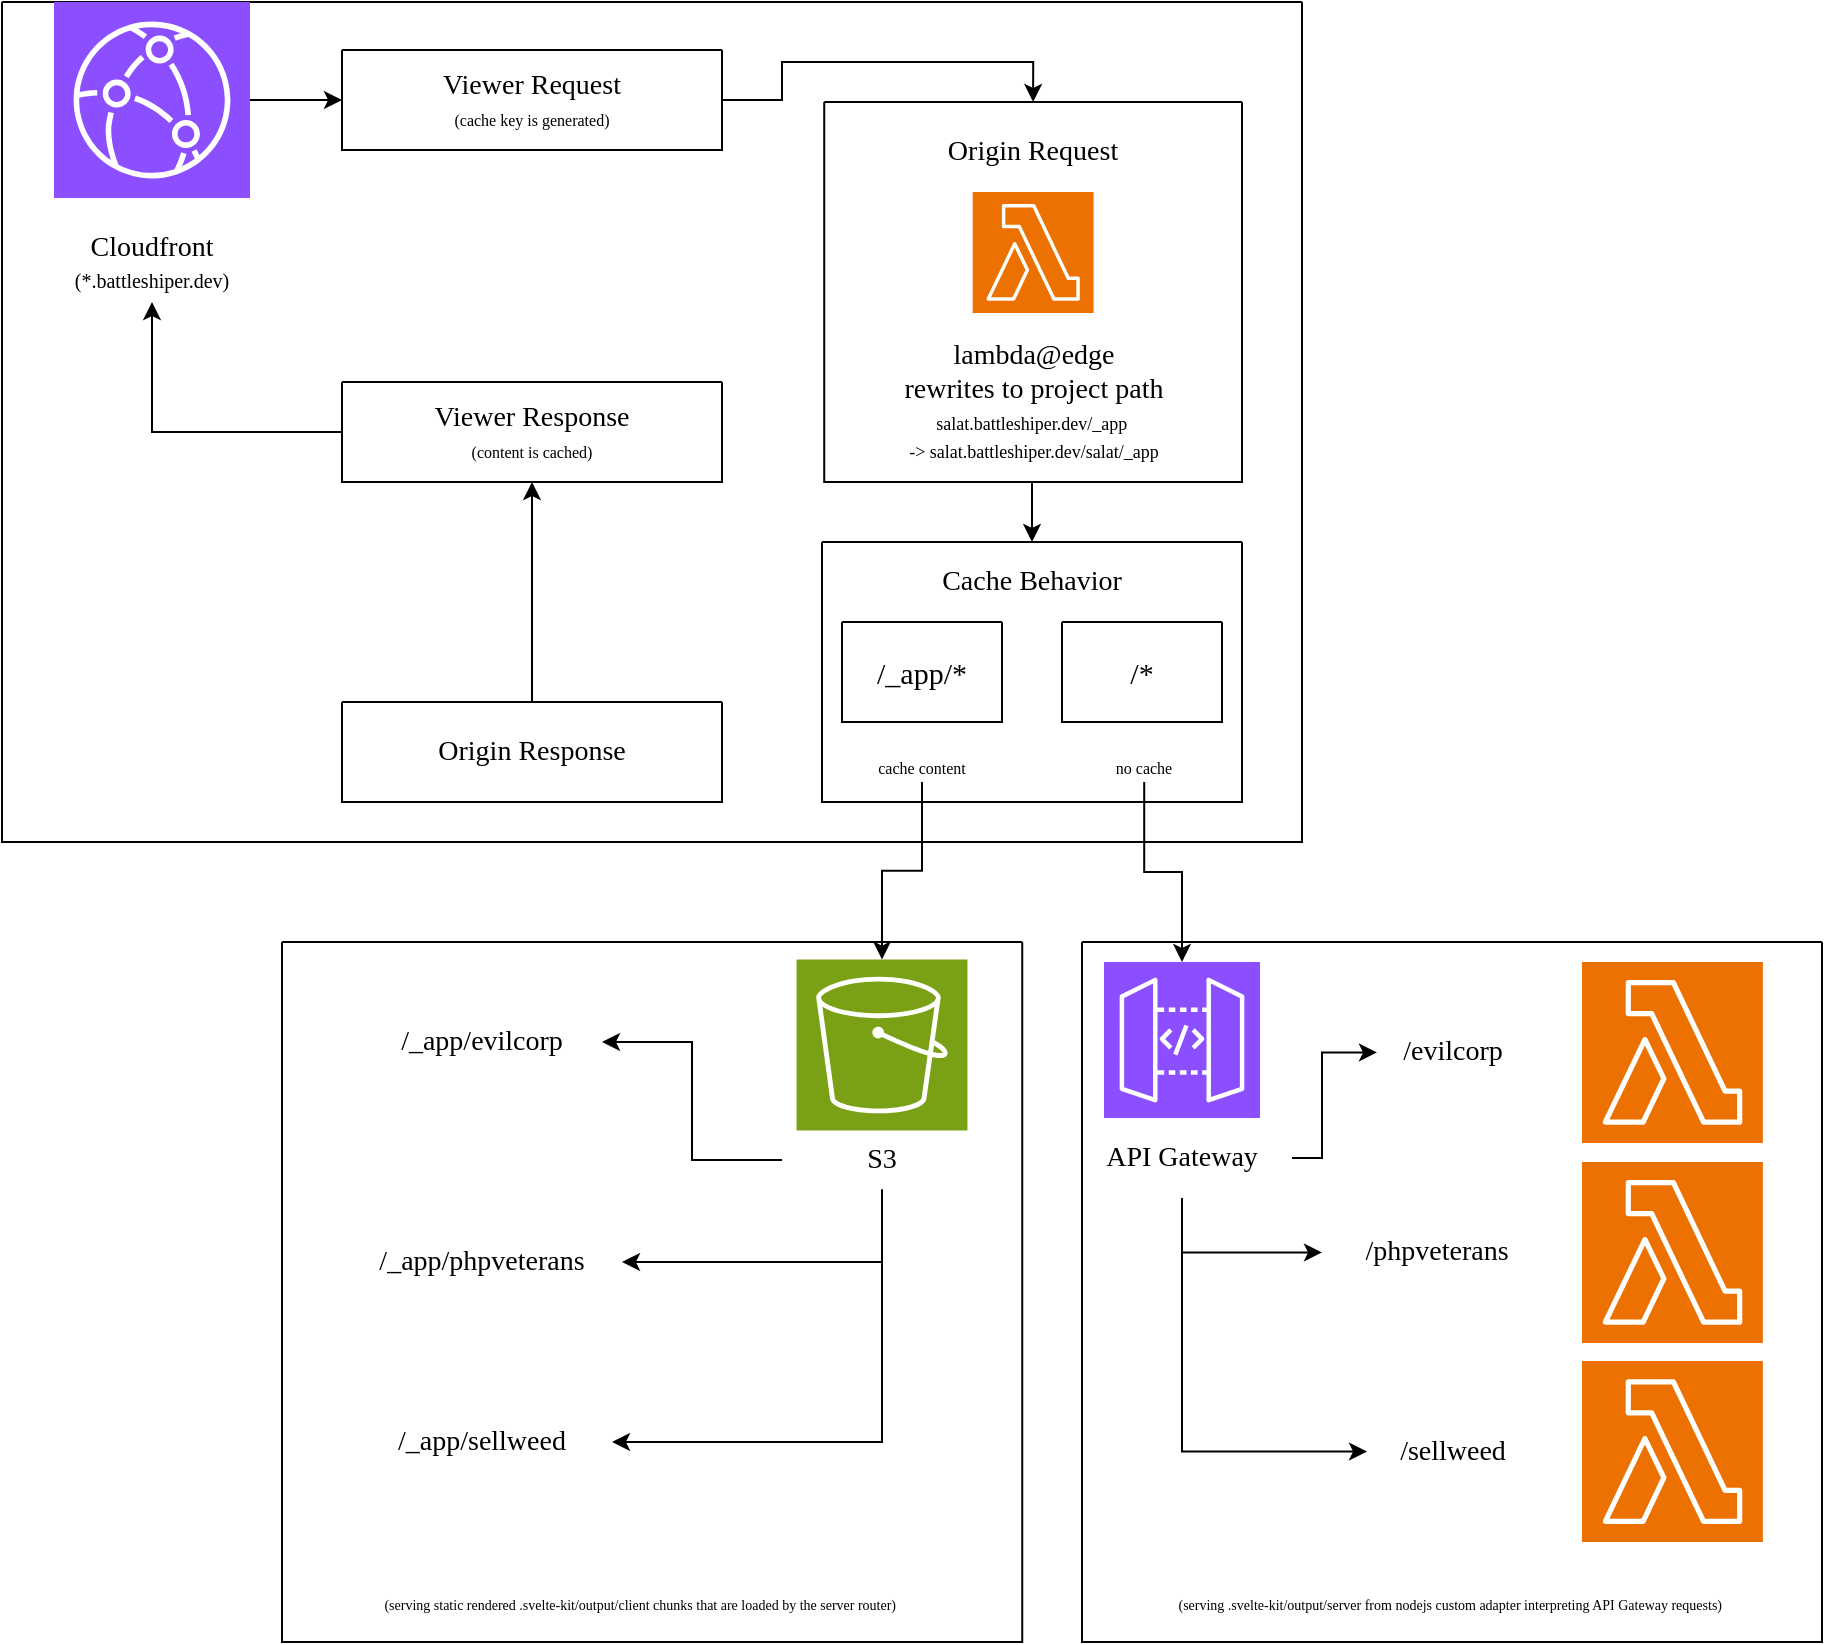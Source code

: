 <mxfile version="24.6.4" type="device">
  <diagram name="Page-1" id="aea2eVyua5f_ueuhamic">
    <mxGraphModel dx="1195" dy="662" grid="1" gridSize="10" guides="1" tooltips="1" connect="1" arrows="1" fold="1" page="1" pageScale="1" pageWidth="850" pageHeight="1100" math="0" shadow="0">
      <root>
        <mxCell id="0" />
        <mxCell id="1" parent="0" />
        <mxCell id="OIH57Cj0RyYtuAbzgee4-18" value="" style="swimlane;startSize=0;" vertex="1" parent="1">
          <mxGeometry x="80" y="60" width="650" height="420" as="geometry" />
        </mxCell>
        <mxCell id="OIH57Cj0RyYtuAbzgee4-5" value="" style="group" vertex="1" connectable="0" parent="OIH57Cj0RyYtuAbzgee4-18">
          <mxGeometry width="150" height="150" as="geometry" />
        </mxCell>
        <mxCell id="OIH57Cj0RyYtuAbzgee4-3" value="" style="sketch=0;points=[[0,0,0],[0.25,0,0],[0.5,0,0],[0.75,0,0],[1,0,0],[0,1,0],[0.25,1,0],[0.5,1,0],[0.75,1,0],[1,1,0],[0,0.25,0],[0,0.5,0],[0,0.75,0],[1,0.25,0],[1,0.5,0],[1,0.75,0]];outlineConnect=0;fontColor=#232F3E;fillColor=#8C4FFF;strokeColor=#ffffff;dashed=0;verticalLabelPosition=bottom;verticalAlign=top;align=center;html=1;fontSize=12;fontStyle=0;aspect=fixed;shape=mxgraph.aws4.resourceIcon;resIcon=mxgraph.aws4.cloudfront;" vertex="1" parent="OIH57Cj0RyYtuAbzgee4-5">
          <mxGeometry x="26" width="98" height="98" as="geometry" />
        </mxCell>
        <mxCell id="OIH57Cj0RyYtuAbzgee4-4" value="&lt;font style=&quot;font-size: 14px;&quot; data-font-src=&quot;https://fonts.googleapis.com/css?family=Ubuntu&quot;&gt;Cloudfront&lt;/font&gt;&lt;div&gt;&lt;font style=&quot;font-size: 10px;&quot;&gt;(*.battleshiper.dev)&lt;/font&gt;&lt;/div&gt;" style="text;html=1;align=center;verticalAlign=middle;whiteSpace=wrap;rounded=0;fontFamily=Ubuntu;fontSource=https%3A%2F%2Ffonts.googleapis.com%2Fcss%3Ffamily%3DUbuntu;" vertex="1" parent="OIH57Cj0RyYtuAbzgee4-5">
          <mxGeometry y="110" width="150" height="40" as="geometry" />
        </mxCell>
        <mxCell id="OIH57Cj0RyYtuAbzgee4-29" style="edgeStyle=orthogonalEdgeStyle;rounded=0;orthogonalLoop=1;jettySize=auto;html=1;entryX=0.5;entryY=0;entryDx=0;entryDy=0;exitX=1;exitY=0.5;exitDx=0;exitDy=0;" edge="1" parent="OIH57Cj0RyYtuAbzgee4-18" source="OIH57Cj0RyYtuAbzgee4-15" target="OIH57Cj0RyYtuAbzgee4-16">
          <mxGeometry relative="1" as="geometry">
            <Array as="points">
              <mxPoint x="390" y="49" />
              <mxPoint x="390" y="30" />
              <mxPoint x="515" y="30" />
            </Array>
          </mxGeometry>
        </mxCell>
        <mxCell id="OIH57Cj0RyYtuAbzgee4-15" value="" style="swimlane;startSize=0;" vertex="1" parent="OIH57Cj0RyYtuAbzgee4-18">
          <mxGeometry x="170" y="24" width="190" height="50" as="geometry" />
        </mxCell>
        <mxCell id="OIH57Cj0RyYtuAbzgee4-9" value="&lt;span style=&quot;font-size: 14px;&quot;&gt;Viewer Request&lt;/span&gt;&lt;br&gt;&lt;font style=&quot;font-size: 8px;&quot;&gt;(cache key is generated)&lt;/font&gt;" style="text;html=1;align=center;verticalAlign=middle;whiteSpace=wrap;rounded=0;fontFamily=Ubuntu;fontSource=https%3A%2F%2Ffonts.googleapis.com%2Fcss%3Ffamily%3DUbuntu;" vertex="1" parent="OIH57Cj0RyYtuAbzgee4-15">
          <mxGeometry x="20" y="5" width="150" height="40" as="geometry" />
        </mxCell>
        <mxCell id="OIH57Cj0RyYtuAbzgee4-21" value="" style="group" vertex="1" connectable="0" parent="OIH57Cj0RyYtuAbzgee4-18">
          <mxGeometry x="380" y="50" width="240" height="190" as="geometry" />
        </mxCell>
        <mxCell id="OIH57Cj0RyYtuAbzgee4-20" value="" style="group" vertex="1" connectable="0" parent="OIH57Cj0RyYtuAbzgee4-21">
          <mxGeometry x="31.111" width="208.889" height="190" as="geometry" />
        </mxCell>
        <mxCell id="OIH57Cj0RyYtuAbzgee4-16" value="" style="swimlane;startSize=0;" vertex="1" parent="OIH57Cj0RyYtuAbzgee4-20">
          <mxGeometry width="208.889" height="190" as="geometry" />
        </mxCell>
        <mxCell id="OIH57Cj0RyYtuAbzgee4-8" value="&lt;span style=&quot;font-size: 14px;&quot;&gt;Origin Request&lt;/span&gt;" style="text;html=1;align=center;verticalAlign=middle;whiteSpace=wrap;rounded=0;fontFamily=Ubuntu;fontSource=https%3A%2F%2Ffonts.googleapis.com%2Fcss%3Ffamily%3DUbuntu;" vertex="1" parent="OIH57Cj0RyYtuAbzgee4-16">
          <mxGeometry x="37.782" y="5" width="133.333" height="40" as="geometry" />
        </mxCell>
        <mxCell id="OIH57Cj0RyYtuAbzgee4-1" value="" style="sketch=0;points=[[0,0,0],[0.25,0,0],[0.5,0,0],[0.75,0,0],[1,0,0],[0,1,0],[0.25,1,0],[0.5,1,0],[0.75,1,0],[1,1,0],[0,0.25,0],[0,0.5,0],[0,0.75,0],[1,0.25,0],[1,0.5,0],[1,0.75,0]];outlineConnect=0;fontColor=#232F3E;fillColor=#ED7100;strokeColor=#ffffff;dashed=0;verticalLabelPosition=bottom;verticalAlign=top;align=center;html=1;fontSize=12;fontStyle=0;aspect=fixed;shape=mxgraph.aws4.resourceIcon;resIcon=mxgraph.aws4.lambda;" vertex="1" parent="OIH57Cj0RyYtuAbzgee4-16">
          <mxGeometry x="74.227" y="45" width="60.444" height="60.444" as="geometry" />
        </mxCell>
        <mxCell id="OIH57Cj0RyYtuAbzgee4-6" value="&lt;span style=&quot;font-size: 14px;&quot;&gt;lambda@edge&lt;/span&gt;&lt;br&gt;&lt;span style=&quot;font-size: 14px;&quot;&gt;rewrites to project path&lt;/span&gt;&lt;br&gt;&lt;font style=&quot;font-size: 9px;&quot;&gt;salat.battleshiper.dev/_app&amp;nbsp;&lt;/font&gt;&lt;div&gt;&lt;font style=&quot;font-size: 9px;&quot;&gt;-&amp;gt; salat.battleshiper.dev/salat/_app&lt;/font&gt;&lt;/div&gt;" style="text;html=1;align=center;verticalAlign=middle;whiteSpace=wrap;rounded=0;fontFamily=Ubuntu;fontSource=https%3A%2F%2Ffonts.googleapis.com%2Fcss%3Ffamily%3DUbuntu;" vertex="1" parent="OIH57Cj0RyYtuAbzgee4-16">
          <mxGeometry x="-15.551" y="130" width="240" height="40" as="geometry" />
        </mxCell>
        <mxCell id="OIH57Cj0RyYtuAbzgee4-32" style="edgeStyle=orthogonalEdgeStyle;rounded=0;orthogonalLoop=1;jettySize=auto;html=1;entryX=0.5;entryY=1;entryDx=0;entryDy=0;" edge="1" parent="OIH57Cj0RyYtuAbzgee4-18" source="OIH57Cj0RyYtuAbzgee4-22" target="OIH57Cj0RyYtuAbzgee4-24">
          <mxGeometry relative="1" as="geometry" />
        </mxCell>
        <mxCell id="OIH57Cj0RyYtuAbzgee4-22" value="" style="swimlane;startSize=0;" vertex="1" parent="OIH57Cj0RyYtuAbzgee4-18">
          <mxGeometry x="170" y="350" width="190" height="50" as="geometry" />
        </mxCell>
        <mxCell id="OIH57Cj0RyYtuAbzgee4-23" value="&lt;span style=&quot;font-size: 14px;&quot;&gt;Origin Response&lt;/span&gt;" style="text;html=1;align=center;verticalAlign=middle;whiteSpace=wrap;rounded=0;fontFamily=Ubuntu;fontSource=https%3A%2F%2Ffonts.googleapis.com%2Fcss%3Ffamily%3DUbuntu;" vertex="1" parent="OIH57Cj0RyYtuAbzgee4-22">
          <mxGeometry x="20" y="5" width="150" height="40" as="geometry" />
        </mxCell>
        <mxCell id="OIH57Cj0RyYtuAbzgee4-31" style="edgeStyle=orthogonalEdgeStyle;rounded=0;orthogonalLoop=1;jettySize=auto;html=1;entryX=0.5;entryY=1;entryDx=0;entryDy=0;" edge="1" parent="OIH57Cj0RyYtuAbzgee4-18" source="OIH57Cj0RyYtuAbzgee4-24" target="OIH57Cj0RyYtuAbzgee4-4">
          <mxGeometry relative="1" as="geometry" />
        </mxCell>
        <mxCell id="OIH57Cj0RyYtuAbzgee4-24" value="" style="swimlane;startSize=0;" vertex="1" parent="OIH57Cj0RyYtuAbzgee4-18">
          <mxGeometry x="170" y="190" width="190" height="50" as="geometry" />
        </mxCell>
        <mxCell id="OIH57Cj0RyYtuAbzgee4-25" value="&lt;span style=&quot;font-size: 14px;&quot;&gt;Viewer Response&lt;/span&gt;&lt;br&gt;&lt;font style=&quot;font-size: 8px;&quot;&gt;(content is cached)&lt;/font&gt;" style="text;html=1;align=center;verticalAlign=middle;whiteSpace=wrap;rounded=0;fontFamily=Ubuntu;fontSource=https%3A%2F%2Ffonts.googleapis.com%2Fcss%3Ffamily%3DUbuntu;" vertex="1" parent="OIH57Cj0RyYtuAbzgee4-24">
          <mxGeometry x="20" y="5" width="150" height="40" as="geometry" />
        </mxCell>
        <mxCell id="OIH57Cj0RyYtuAbzgee4-28" style="edgeStyle=orthogonalEdgeStyle;rounded=0;orthogonalLoop=1;jettySize=auto;html=1;entryX=0;entryY=0.5;entryDx=0;entryDy=0;" edge="1" parent="OIH57Cj0RyYtuAbzgee4-18" source="OIH57Cj0RyYtuAbzgee4-3" target="OIH57Cj0RyYtuAbzgee4-15">
          <mxGeometry relative="1" as="geometry" />
        </mxCell>
        <mxCell id="OIH57Cj0RyYtuAbzgee4-33" value="" style="swimlane;startSize=0;" vertex="1" parent="OIH57Cj0RyYtuAbzgee4-18">
          <mxGeometry x="410" y="270" width="210" height="130" as="geometry" />
        </mxCell>
        <mxCell id="OIH57Cj0RyYtuAbzgee4-34" value="&lt;span style=&quot;font-size: 14px;&quot;&gt;Cache Behavior&lt;/span&gt;" style="text;html=1;align=center;verticalAlign=middle;whiteSpace=wrap;rounded=0;fontFamily=Ubuntu;fontSource=https%3A%2F%2Ffonts.googleapis.com%2Fcss%3Ffamily%3DUbuntu;" vertex="1" parent="OIH57Cj0RyYtuAbzgee4-33">
          <mxGeometry x="30" width="150" height="40" as="geometry" />
        </mxCell>
        <mxCell id="OIH57Cj0RyYtuAbzgee4-51" value="&lt;font style=&quot;font-size: 8px;&quot;&gt;no cache&lt;/font&gt;" style="text;html=1;align=center;verticalAlign=middle;whiteSpace=wrap;rounded=0;fontFamily=Ubuntu;fontSource=https%3A%2F%2Ffonts.googleapis.com%2Fcss%3Ffamily%3DUbuntu;fontSize=15;" vertex="1" parent="OIH57Cj0RyYtuAbzgee4-33">
          <mxGeometry x="130" y="100" width="62.22" height="20" as="geometry" />
        </mxCell>
        <mxCell id="OIH57Cj0RyYtuAbzgee4-55" value="" style="group" vertex="1" connectable="0" parent="OIH57Cj0RyYtuAbzgee4-33">
          <mxGeometry x="10" y="40" width="80" height="80" as="geometry" />
        </mxCell>
        <mxCell id="OIH57Cj0RyYtuAbzgee4-39" value="" style="group" vertex="1" connectable="0" parent="OIH57Cj0RyYtuAbzgee4-55">
          <mxGeometry width="80" height="50" as="geometry" />
        </mxCell>
        <mxCell id="OIH57Cj0RyYtuAbzgee4-36" value="" style="swimlane;startSize=0;" vertex="1" parent="OIH57Cj0RyYtuAbzgee4-39">
          <mxGeometry width="80" height="50" as="geometry" />
        </mxCell>
        <mxCell id="OIH57Cj0RyYtuAbzgee4-38" value="&lt;font style=&quot;font-size: 15px;&quot;&gt;/_app/*&lt;/font&gt;" style="text;html=1;align=center;verticalAlign=middle;whiteSpace=wrap;rounded=0;fontFamily=Ubuntu;fontSource=https%3A%2F%2Ffonts.googleapis.com%2Fcss%3Ffamily%3DUbuntu;fontSize=15;" vertex="1" parent="OIH57Cj0RyYtuAbzgee4-39">
          <mxGeometry x="8.889" y="5" width="62.222" height="40" as="geometry" />
        </mxCell>
        <mxCell id="OIH57Cj0RyYtuAbzgee4-50" value="&lt;font style=&quot;font-size: 8px;&quot;&gt;cache content&lt;/font&gt;" style="text;html=1;align=center;verticalAlign=middle;whiteSpace=wrap;rounded=0;fontFamily=Ubuntu;fontSource=https%3A%2F%2Ffonts.googleapis.com%2Fcss%3Ffamily%3DUbuntu;fontSize=15;" vertex="1" parent="OIH57Cj0RyYtuAbzgee4-55">
          <mxGeometry x="8.89" y="60" width="62.22" height="20" as="geometry" />
        </mxCell>
        <mxCell id="OIH57Cj0RyYtuAbzgee4-35" style="edgeStyle=orthogonalEdgeStyle;rounded=0;orthogonalLoop=1;jettySize=auto;html=1;entryX=0.5;entryY=0;entryDx=0;entryDy=0;" edge="1" parent="OIH57Cj0RyYtuAbzgee4-18" target="OIH57Cj0RyYtuAbzgee4-34">
          <mxGeometry relative="1" as="geometry">
            <mxPoint x="510" y="240" as="sourcePoint" />
          </mxGeometry>
        </mxCell>
        <mxCell id="OIH57Cj0RyYtuAbzgee4-46" value="" style="group" vertex="1" connectable="0" parent="1">
          <mxGeometry x="610" y="370" width="80" height="50" as="geometry" />
        </mxCell>
        <mxCell id="OIH57Cj0RyYtuAbzgee4-47" value="" style="swimlane;startSize=0;" vertex="1" parent="OIH57Cj0RyYtuAbzgee4-46">
          <mxGeometry width="80" height="50" as="geometry" />
        </mxCell>
        <mxCell id="OIH57Cj0RyYtuAbzgee4-48" value="&lt;font style=&quot;font-size: 15px;&quot;&gt;/*&lt;/font&gt;" style="text;html=1;align=center;verticalAlign=middle;whiteSpace=wrap;rounded=0;fontFamily=Ubuntu;fontSource=https%3A%2F%2Ffonts.googleapis.com%2Fcss%3Ffamily%3DUbuntu;fontSize=15;" vertex="1" parent="OIH57Cj0RyYtuAbzgee4-46">
          <mxGeometry x="8.889" y="5" width="62.222" height="40" as="geometry" />
        </mxCell>
        <mxCell id="OIH57Cj0RyYtuAbzgee4-54" style="edgeStyle=orthogonalEdgeStyle;rounded=0;orthogonalLoop=1;jettySize=auto;html=1;entryX=0.5;entryY=0;entryDx=0;entryDy=0;entryPerimeter=0;" edge="1" parent="1" source="OIH57Cj0RyYtuAbzgee4-51" target="OIH57Cj0RyYtuAbzgee4-2">
          <mxGeometry relative="1" as="geometry" />
        </mxCell>
        <mxCell id="OIH57Cj0RyYtuAbzgee4-57" value="" style="swimlane;startSize=0;" vertex="1" parent="1">
          <mxGeometry x="620" y="530" width="370" height="350" as="geometry" />
        </mxCell>
        <mxCell id="OIH57Cj0RyYtuAbzgee4-73" style="edgeStyle=orthogonalEdgeStyle;rounded=0;orthogonalLoop=1;jettySize=auto;html=1;entryX=0;entryY=0.5;entryDx=0;entryDy=0;exitX=0.5;exitY=1;exitDx=0;exitDy=0;" edge="1" parent="OIH57Cj0RyYtuAbzgee4-57" source="OIH57Cj0RyYtuAbzgee4-58" target="OIH57Cj0RyYtuAbzgee4-64">
          <mxGeometry relative="1" as="geometry" />
        </mxCell>
        <mxCell id="OIH57Cj0RyYtuAbzgee4-74" style="edgeStyle=orthogonalEdgeStyle;rounded=0;orthogonalLoop=1;jettySize=auto;html=1;entryX=0;entryY=0.5;entryDx=0;entryDy=0;exitX=0.5;exitY=1;exitDx=0;exitDy=0;" edge="1" parent="OIH57Cj0RyYtuAbzgee4-57" source="OIH57Cj0RyYtuAbzgee4-58" target="OIH57Cj0RyYtuAbzgee4-62">
          <mxGeometry relative="1" as="geometry" />
        </mxCell>
        <mxCell id="OIH57Cj0RyYtuAbzgee4-75" style="edgeStyle=orthogonalEdgeStyle;rounded=0;orthogonalLoop=1;jettySize=auto;html=1;entryX=0;entryY=0.5;entryDx=0;entryDy=0;" edge="1" parent="OIH57Cj0RyYtuAbzgee4-57" source="OIH57Cj0RyYtuAbzgee4-58" target="OIH57Cj0RyYtuAbzgee4-60">
          <mxGeometry relative="1" as="geometry">
            <Array as="points">
              <mxPoint x="120" y="108" />
              <mxPoint x="120" y="55" />
            </Array>
          </mxGeometry>
        </mxCell>
        <mxCell id="OIH57Cj0RyYtuAbzgee4-58" value="&lt;span style=&quot;font-size: 14px;&quot;&gt;API Gateway&lt;/span&gt;" style="text;html=1;align=center;verticalAlign=middle;whiteSpace=wrap;rounded=0;fontFamily=Ubuntu;fontSource=https%3A%2F%2Ffonts.googleapis.com%2Fcss%3Ffamily%3DUbuntu;" vertex="1" parent="OIH57Cj0RyYtuAbzgee4-57">
          <mxGeometry x="-5" y="88" width="110" height="40" as="geometry" />
        </mxCell>
        <mxCell id="OIH57Cj0RyYtuAbzgee4-53" value="" style="sketch=0;points=[[0,0,0],[0.25,0,0],[0.5,0,0],[0.75,0,0],[1,0,0],[0,1,0],[0.25,1,0],[0.5,1,0],[0.75,1,0],[1,1,0],[0,0.25,0],[0,0.5,0],[0,0.75,0],[1,0.25,0],[1,0.5,0],[1,0.75,0]];outlineConnect=0;fontColor=#232F3E;fillColor=#ED7100;strokeColor=#ffffff;dashed=0;verticalLabelPosition=bottom;verticalAlign=top;align=center;html=1;fontSize=12;fontStyle=0;aspect=fixed;shape=mxgraph.aws4.resourceIcon;resIcon=mxgraph.aws4.lambda;" vertex="1" parent="OIH57Cj0RyYtuAbzgee4-57">
          <mxGeometry x="250" y="10" width="90.44" height="90.44" as="geometry" />
        </mxCell>
        <mxCell id="OIH57Cj0RyYtuAbzgee4-60" value="&lt;span style=&quot;font-size: 14px;&quot;&gt;/evilcorp&lt;/span&gt;" style="text;html=1;align=center;verticalAlign=middle;whiteSpace=wrap;rounded=0;fontFamily=Ubuntu;fontSource=https%3A%2F%2Ffonts.googleapis.com%2Fcss%3Ffamily%3DUbuntu;" vertex="1" parent="OIH57Cj0RyYtuAbzgee4-57">
          <mxGeometry x="147.5" y="35.22" width="75" height="40" as="geometry" />
        </mxCell>
        <mxCell id="OIH57Cj0RyYtuAbzgee4-61" value="" style="sketch=0;points=[[0,0,0],[0.25,0,0],[0.5,0,0],[0.75,0,0],[1,0,0],[0,1,0],[0.25,1,0],[0.5,1,0],[0.75,1,0],[1,1,0],[0,0.25,0],[0,0.5,0],[0,0.75,0],[1,0.25,0],[1,0.5,0],[1,0.75,0]];outlineConnect=0;fontColor=#232F3E;fillColor=#ED7100;strokeColor=#ffffff;dashed=0;verticalLabelPosition=bottom;verticalAlign=top;align=center;html=1;fontSize=12;fontStyle=0;aspect=fixed;shape=mxgraph.aws4.resourceIcon;resIcon=mxgraph.aws4.lambda;" vertex="1" parent="OIH57Cj0RyYtuAbzgee4-57">
          <mxGeometry x="250" y="110" width="90.44" height="90.44" as="geometry" />
        </mxCell>
        <mxCell id="OIH57Cj0RyYtuAbzgee4-62" value="&lt;span style=&quot;font-size: 14px;&quot;&gt;/phpveterans&lt;/span&gt;" style="text;html=1;align=center;verticalAlign=middle;whiteSpace=wrap;rounded=0;fontFamily=Ubuntu;fontSource=https%3A%2F%2Ffonts.googleapis.com%2Fcss%3Ffamily%3DUbuntu;" vertex="1" parent="OIH57Cj0RyYtuAbzgee4-57">
          <mxGeometry x="120" y="135.22" width="115" height="40" as="geometry" />
        </mxCell>
        <mxCell id="OIH57Cj0RyYtuAbzgee4-63" value="" style="sketch=0;points=[[0,0,0],[0.25,0,0],[0.5,0,0],[0.75,0,0],[1,0,0],[0,1,0],[0.25,1,0],[0.5,1,0],[0.75,1,0],[1,1,0],[0,0.25,0],[0,0.5,0],[0,0.75,0],[1,0.25,0],[1,0.5,0],[1,0.75,0]];outlineConnect=0;fontColor=#232F3E;fillColor=#ED7100;strokeColor=#ffffff;dashed=0;verticalLabelPosition=bottom;verticalAlign=top;align=center;html=1;fontSize=12;fontStyle=0;aspect=fixed;shape=mxgraph.aws4.resourceIcon;resIcon=mxgraph.aws4.lambda;" vertex="1" parent="OIH57Cj0RyYtuAbzgee4-57">
          <mxGeometry x="250" y="209.56" width="90.44" height="90.44" as="geometry" />
        </mxCell>
        <mxCell id="OIH57Cj0RyYtuAbzgee4-64" value="&lt;span style=&quot;font-size: 14px;&quot;&gt;/sellweed&lt;/span&gt;" style="text;html=1;align=center;verticalAlign=middle;whiteSpace=wrap;rounded=0;fontFamily=Ubuntu;fontSource=https%3A%2F%2Ffonts.googleapis.com%2Fcss%3Ffamily%3DUbuntu;" vertex="1" parent="OIH57Cj0RyYtuAbzgee4-57">
          <mxGeometry x="142.5" y="234.78" width="85" height="40" as="geometry" />
        </mxCell>
        <mxCell id="OIH57Cj0RyYtuAbzgee4-68" value="" style="shape=image;verticalLabelPosition=bottom;labelBackgroundColor=default;verticalAlign=top;aspect=fixed;imageAspect=0;image=https://kit.svelte.dev/_app/immutable/assets/svelte-kit-machine.D9RaRv8H.png;clipPath=inset(27.33% 15.67% 30.67% 25.33%);" vertex="1" parent="OIH57Cj0RyYtuAbzgee4-57">
          <mxGeometry x="290" y="60" width="70.24" height="50" as="geometry" />
        </mxCell>
        <mxCell id="OIH57Cj0RyYtuAbzgee4-70" value="" style="shape=image;verticalLabelPosition=bottom;labelBackgroundColor=default;verticalAlign=top;aspect=fixed;imageAspect=0;image=https://kit.svelte.dev/_app/immutable/assets/svelte-kit-machine.D9RaRv8H.png;clipPath=inset(27.33% 15.67% 30.67% 25.33%);rotation=-180;" vertex="1" parent="OIH57Cj0RyYtuAbzgee4-57">
          <mxGeometry x="290" y="159.56" width="70.24" height="50" as="geometry" />
        </mxCell>
        <mxCell id="OIH57Cj0RyYtuAbzgee4-71" value="" style="shape=image;verticalLabelPosition=bottom;labelBackgroundColor=default;verticalAlign=top;aspect=fixed;imageAspect=0;image=https://kit.svelte.dev/_app/immutable/assets/svelte-kit-machine.D9RaRv8H.png;clipPath=inset(27.33% 15.67% 30.67% 25.33%);" vertex="1" parent="OIH57Cj0RyYtuAbzgee4-57">
          <mxGeometry x="290" y="260" width="70.24" height="50" as="geometry" />
        </mxCell>
        <mxCell id="OIH57Cj0RyYtuAbzgee4-77" value="&lt;font style=&quot;font-size: 7px;&quot;&gt;(serving .svelte-kit/output/server from nodejs custom adapter interpreting API Gateway requests)&amp;nbsp;&lt;/font&gt;" style="text;html=1;align=center;verticalAlign=middle;whiteSpace=wrap;rounded=0;fontFamily=Ubuntu;fontSource=https%3A%2F%2Ffonts.googleapis.com%2Fcss%3Ffamily%3DUbuntu;" vertex="1" parent="OIH57Cj0RyYtuAbzgee4-57">
          <mxGeometry x="-5.0" y="320" width="380.24" height="20" as="geometry" />
        </mxCell>
        <mxCell id="OIH57Cj0RyYtuAbzgee4-2" value="" style="sketch=0;points=[[0,0,0],[0.25,0,0],[0.5,0,0],[0.75,0,0],[1,0,0],[0,1,0],[0.25,1,0],[0.5,1,0],[0.75,1,0],[1,1,0],[0,0.25,0],[0,0.5,0],[0,0.75,0],[1,0.25,0],[1,0.5,0],[1,0.75,0]];outlineConnect=0;fontColor=#232F3E;fillColor=#8C4FFF;strokeColor=#ffffff;dashed=0;verticalLabelPosition=bottom;verticalAlign=top;align=center;html=1;fontSize=12;fontStyle=0;aspect=fixed;shape=mxgraph.aws4.resourceIcon;resIcon=mxgraph.aws4.api_gateway;" vertex="1" parent="OIH57Cj0RyYtuAbzgee4-57">
          <mxGeometry x="11" y="10" width="78" height="78" as="geometry" />
        </mxCell>
        <mxCell id="OIH57Cj0RyYtuAbzgee4-78" value="" style="swimlane;startSize=0;" vertex="1" parent="1">
          <mxGeometry x="220" y="530" width="370.12" height="350" as="geometry" />
        </mxCell>
        <mxCell id="OIH57Cj0RyYtuAbzgee4-81" value="" style="group" vertex="1" connectable="0" parent="OIH57Cj0RyYtuAbzgee4-78">
          <mxGeometry x="250" y="10" width="100" height="113.78" as="geometry" />
        </mxCell>
        <mxCell id="OIH57Cj0RyYtuAbzgee4-79" value="" style="sketch=0;points=[[0,0,0],[0.25,0,0],[0.5,0,0],[0.75,0,0],[1,0,0],[0,1,0],[0.25,1,0],[0.5,1,0],[0.75,1,0],[1,1,0],[0,0.25,0],[0,0.5,0],[0,0.75,0],[1,0.25,0],[1,0.5,0],[1,0.75,0]];outlineConnect=0;fontColor=#232F3E;fillColor=#7AA116;strokeColor=#ffffff;dashed=0;verticalLabelPosition=bottom;verticalAlign=top;align=center;html=1;fontSize=12;fontStyle=0;aspect=fixed;shape=mxgraph.aws4.resourceIcon;resIcon=mxgraph.aws4.s3;" vertex="1" parent="OIH57Cj0RyYtuAbzgee4-81">
          <mxGeometry x="7.28" y="-1.23" width="85.45" height="85.45" as="geometry" />
        </mxCell>
        <mxCell id="OIH57Cj0RyYtuAbzgee4-80" value="&lt;span style=&quot;font-size: 14px;&quot;&gt;S3&lt;/span&gt;" style="text;html=1;align=center;verticalAlign=middle;whiteSpace=wrap;rounded=0;fontFamily=Ubuntu;fontSource=https%3A%2F%2Ffonts.googleapis.com%2Fcss%3Ffamily%3DUbuntu;" vertex="1" parent="OIH57Cj0RyYtuAbzgee4-81">
          <mxGeometry y="84.22" width="100" height="29.56" as="geometry" />
        </mxCell>
        <mxCell id="OIH57Cj0RyYtuAbzgee4-82" value="&lt;span style=&quot;font-size: 14px;&quot;&gt;/&lt;/span&gt;&lt;span style=&quot;font-size: 14px;&quot;&gt;_app/&lt;/span&gt;&lt;span style=&quot;font-size: 14px;&quot;&gt;phpveterans&lt;/span&gt;" style="text;html=1;align=center;verticalAlign=middle;whiteSpace=wrap;rounded=0;fontFamily=Ubuntu;fontSource=https%3A%2F%2Ffonts.googleapis.com%2Fcss%3Ffamily%3DUbuntu;" vertex="1" parent="OIH57Cj0RyYtuAbzgee4-78">
          <mxGeometry x="30" y="140" width="140" height="40" as="geometry" />
        </mxCell>
        <mxCell id="OIH57Cj0RyYtuAbzgee4-84" value="&lt;span style=&quot;font-size: 14px;&quot;&gt;/_app/sellweed&lt;/span&gt;" style="text;html=1;align=center;verticalAlign=middle;whiteSpace=wrap;rounded=0;fontFamily=Ubuntu;fontSource=https%3A%2F%2Ffonts.googleapis.com%2Fcss%3Ffamily%3DUbuntu;" vertex="1" parent="OIH57Cj0RyYtuAbzgee4-78">
          <mxGeometry x="35" y="230" width="130" height="40" as="geometry" />
        </mxCell>
        <mxCell id="OIH57Cj0RyYtuAbzgee4-85" value="&lt;span style=&quot;font-size: 14px;&quot;&gt;/&lt;/span&gt;&lt;span style=&quot;font-size: 14px;&quot;&gt;_app/&lt;/span&gt;&lt;span style=&quot;font-size: 14px;&quot;&gt;evilcorp&lt;/span&gt;" style="text;html=1;align=center;verticalAlign=middle;whiteSpace=wrap;rounded=0;fontFamily=Ubuntu;fontSource=https%3A%2F%2Ffonts.googleapis.com%2Fcss%3Ffamily%3DUbuntu;" vertex="1" parent="OIH57Cj0RyYtuAbzgee4-78">
          <mxGeometry x="40" y="30" width="120" height="40" as="geometry" />
        </mxCell>
        <mxCell id="OIH57Cj0RyYtuAbzgee4-86" style="edgeStyle=orthogonalEdgeStyle;rounded=0;orthogonalLoop=1;jettySize=auto;html=1;entryX=1;entryY=0.5;entryDx=0;entryDy=0;exitX=0.5;exitY=1;exitDx=0;exitDy=0;" edge="1" parent="OIH57Cj0RyYtuAbzgee4-78" source="OIH57Cj0RyYtuAbzgee4-80" target="OIH57Cj0RyYtuAbzgee4-82">
          <mxGeometry relative="1" as="geometry" />
        </mxCell>
        <mxCell id="OIH57Cj0RyYtuAbzgee4-87" style="edgeStyle=orthogonalEdgeStyle;rounded=0;orthogonalLoop=1;jettySize=auto;html=1;entryX=1;entryY=0.5;entryDx=0;entryDy=0;exitX=0.5;exitY=1;exitDx=0;exitDy=0;" edge="1" parent="OIH57Cj0RyYtuAbzgee4-78" source="OIH57Cj0RyYtuAbzgee4-80" target="OIH57Cj0RyYtuAbzgee4-84">
          <mxGeometry relative="1" as="geometry" />
        </mxCell>
        <mxCell id="OIH57Cj0RyYtuAbzgee4-88" style="edgeStyle=orthogonalEdgeStyle;rounded=0;orthogonalLoop=1;jettySize=auto;html=1;entryX=1;entryY=0.5;entryDx=0;entryDy=0;" edge="1" parent="OIH57Cj0RyYtuAbzgee4-78" source="OIH57Cj0RyYtuAbzgee4-80" target="OIH57Cj0RyYtuAbzgee4-85">
          <mxGeometry relative="1" as="geometry" />
        </mxCell>
        <mxCell id="OIH57Cj0RyYtuAbzgee4-89" value="&lt;font style=&quot;font-size: 7px;&quot;&gt;(serving static rendered .svelte-kit/output/client chunks that are loaded by the server router)&amp;nbsp;&lt;/font&gt;" style="text;html=1;align=center;verticalAlign=middle;whiteSpace=wrap;rounded=0;fontFamily=Ubuntu;fontSource=https%3A%2F%2Ffonts.googleapis.com%2Fcss%3Ffamily%3DUbuntu;" vertex="1" parent="OIH57Cj0RyYtuAbzgee4-78">
          <mxGeometry x="-10.12" y="320" width="380.24" height="20" as="geometry" />
        </mxCell>
        <mxCell id="OIH57Cj0RyYtuAbzgee4-83" style="edgeStyle=orthogonalEdgeStyle;rounded=0;orthogonalLoop=1;jettySize=auto;html=1;entryX=0.5;entryY=0;entryDx=0;entryDy=0;entryPerimeter=0;" edge="1" parent="1" source="OIH57Cj0RyYtuAbzgee4-50" target="OIH57Cj0RyYtuAbzgee4-79">
          <mxGeometry relative="1" as="geometry" />
        </mxCell>
      </root>
    </mxGraphModel>
  </diagram>
</mxfile>
